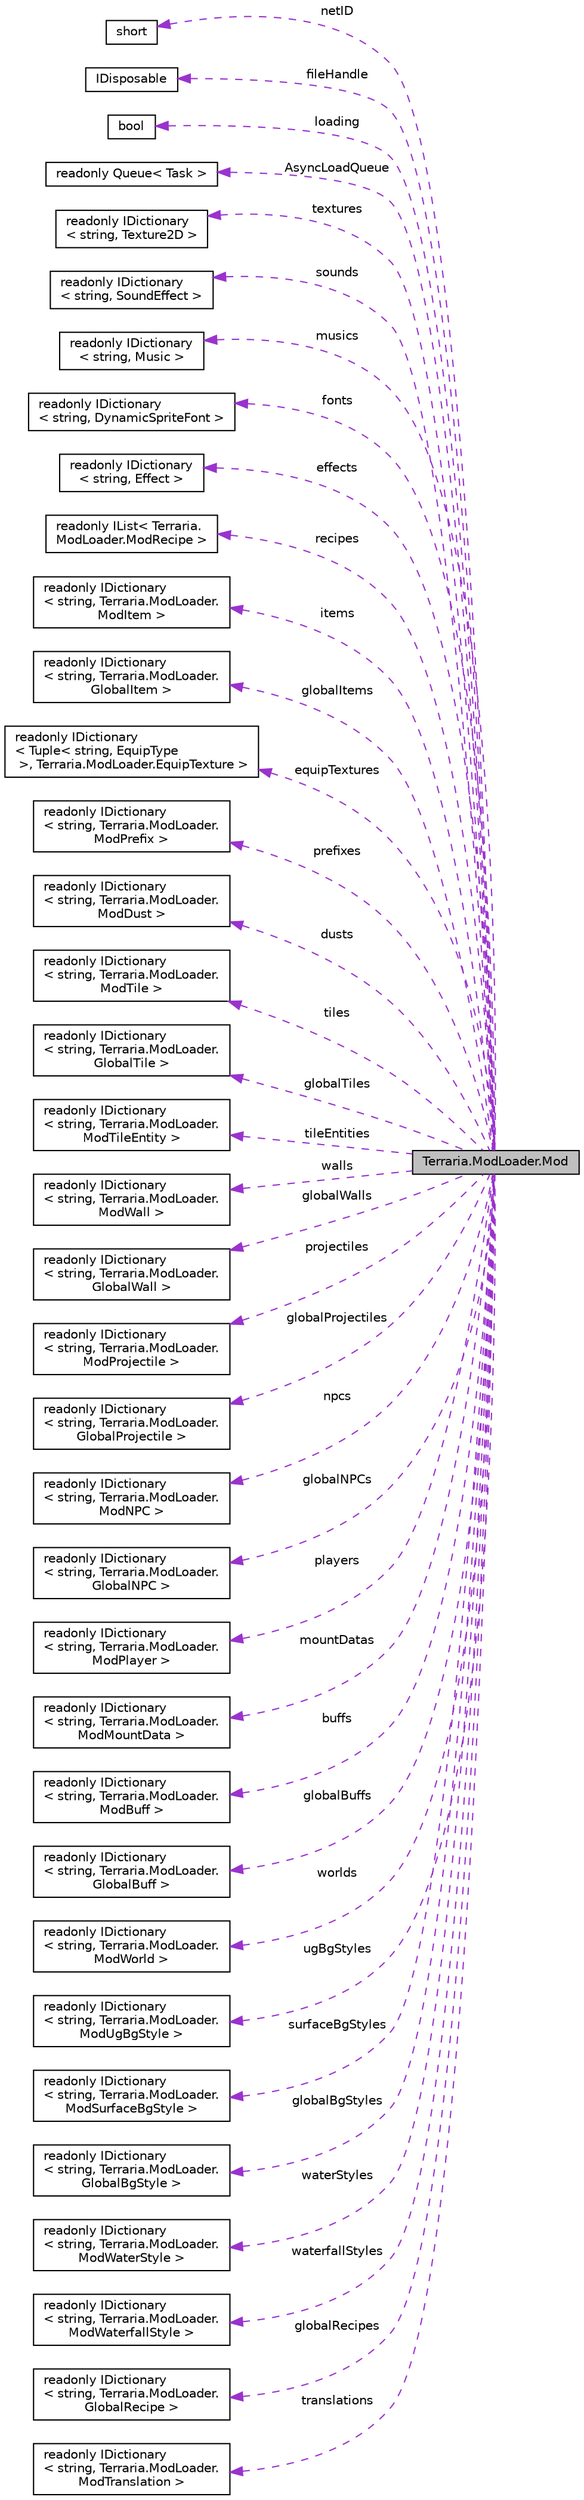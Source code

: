 digraph "Terraria.ModLoader.Mod"
{
 // LATEX_PDF_SIZE
  edge [fontname="Helvetica",fontsize="10",labelfontname="Helvetica",labelfontsize="10"];
  node [fontname="Helvetica",fontsize="10",shape=record];
  rankdir="LR";
  Node1 [label="Terraria.ModLoader.Mod",height=0.2,width=0.4,color="black", fillcolor="grey75", style="filled", fontcolor="black",tooltip="Mod is an abstract class that you will override. It serves as a central place from which the mod's co..."];
  Node2 -> Node1 [dir="back",color="darkorchid3",fontsize="10",style="dashed",label=" netID" ,fontname="Helvetica"];
  Node2 [label="short",height=0.2,width=0.4,color="black", fillcolor="white", style="filled",tooltip=" "];
  Node3 -> Node1 [dir="back",color="darkorchid3",fontsize="10",style="dashed",label=" fileHandle" ,fontname="Helvetica"];
  Node3 [label="IDisposable",height=0.2,width=0.4,color="black", fillcolor="white", style="filled",tooltip=" "];
  Node4 -> Node1 [dir="back",color="darkorchid3",fontsize="10",style="dashed",label=" loading" ,fontname="Helvetica"];
  Node4 [label="bool",height=0.2,width=0.4,color="black", fillcolor="white", style="filled",tooltip=" "];
  Node5 -> Node1 [dir="back",color="darkorchid3",fontsize="10",style="dashed",label=" AsyncLoadQueue" ,fontname="Helvetica"];
  Node5 [label="readonly Queue\< Task \>",height=0.2,width=0.4,color="black", fillcolor="white", style="filled",tooltip=" "];
  Node6 -> Node1 [dir="back",color="darkorchid3",fontsize="10",style="dashed",label=" textures" ,fontname="Helvetica"];
  Node6 [label="readonly IDictionary\l\< string, Texture2D \>",height=0.2,width=0.4,color="black", fillcolor="white", style="filled",tooltip=" "];
  Node7 -> Node1 [dir="back",color="darkorchid3",fontsize="10",style="dashed",label=" sounds" ,fontname="Helvetica"];
  Node7 [label="readonly IDictionary\l\< string, SoundEffect \>",height=0.2,width=0.4,color="black", fillcolor="white", style="filled",tooltip=" "];
  Node8 -> Node1 [dir="back",color="darkorchid3",fontsize="10",style="dashed",label=" musics" ,fontname="Helvetica"];
  Node8 [label="readonly IDictionary\l\< string, Music \>",height=0.2,width=0.4,color="black", fillcolor="white", style="filled",tooltip=" "];
  Node9 -> Node1 [dir="back",color="darkorchid3",fontsize="10",style="dashed",label=" fonts" ,fontname="Helvetica"];
  Node9 [label="readonly IDictionary\l\< string, DynamicSpriteFont \>",height=0.2,width=0.4,color="black", fillcolor="white", style="filled",tooltip=" "];
  Node10 -> Node1 [dir="back",color="darkorchid3",fontsize="10",style="dashed",label=" effects" ,fontname="Helvetica"];
  Node10 [label="readonly IDictionary\l\< string, Effect \>",height=0.2,width=0.4,color="black", fillcolor="white", style="filled",tooltip=" "];
  Node11 -> Node1 [dir="back",color="darkorchid3",fontsize="10",style="dashed",label=" recipes" ,fontname="Helvetica"];
  Node11 [label="readonly IList\< Terraria.\lModLoader.ModRecipe \>",height=0.2,width=0.4,color="black", fillcolor="white", style="filled",tooltip=" "];
  Node12 -> Node1 [dir="back",color="darkorchid3",fontsize="10",style="dashed",label=" items" ,fontname="Helvetica"];
  Node12 [label="readonly IDictionary\l\< string, Terraria.ModLoader.\lModItem \>",height=0.2,width=0.4,color="black", fillcolor="white", style="filled",tooltip=" "];
  Node13 -> Node1 [dir="back",color="darkorchid3",fontsize="10",style="dashed",label=" globalItems" ,fontname="Helvetica"];
  Node13 [label="readonly IDictionary\l\< string, Terraria.ModLoader.\lGlobalItem \>",height=0.2,width=0.4,color="black", fillcolor="white", style="filled",tooltip=" "];
  Node14 -> Node1 [dir="back",color="darkorchid3",fontsize="10",style="dashed",label=" equipTextures" ,fontname="Helvetica"];
  Node14 [label="readonly IDictionary\l\< Tuple\< string, EquipType\l \>, Terraria.ModLoader.EquipTexture \>",height=0.2,width=0.4,color="black", fillcolor="white", style="filled",tooltip=" "];
  Node15 -> Node1 [dir="back",color="darkorchid3",fontsize="10",style="dashed",label=" prefixes" ,fontname="Helvetica"];
  Node15 [label="readonly IDictionary\l\< string, Terraria.ModLoader.\lModPrefix \>",height=0.2,width=0.4,color="black", fillcolor="white", style="filled",tooltip=" "];
  Node16 -> Node1 [dir="back",color="darkorchid3",fontsize="10",style="dashed",label=" dusts" ,fontname="Helvetica"];
  Node16 [label="readonly IDictionary\l\< string, Terraria.ModLoader.\lModDust \>",height=0.2,width=0.4,color="black", fillcolor="white", style="filled",tooltip=" "];
  Node17 -> Node1 [dir="back",color="darkorchid3",fontsize="10",style="dashed",label=" tiles" ,fontname="Helvetica"];
  Node17 [label="readonly IDictionary\l\< string, Terraria.ModLoader.\lModTile \>",height=0.2,width=0.4,color="black", fillcolor="white", style="filled",tooltip=" "];
  Node18 -> Node1 [dir="back",color="darkorchid3",fontsize="10",style="dashed",label=" globalTiles" ,fontname="Helvetica"];
  Node18 [label="readonly IDictionary\l\< string, Terraria.ModLoader.\lGlobalTile \>",height=0.2,width=0.4,color="black", fillcolor="white", style="filled",tooltip=" "];
  Node19 -> Node1 [dir="back",color="darkorchid3",fontsize="10",style="dashed",label=" tileEntities" ,fontname="Helvetica"];
  Node19 [label="readonly IDictionary\l\< string, Terraria.ModLoader.\lModTileEntity \>",height=0.2,width=0.4,color="black", fillcolor="white", style="filled",tooltip=" "];
  Node20 -> Node1 [dir="back",color="darkorchid3",fontsize="10",style="dashed",label=" walls" ,fontname="Helvetica"];
  Node20 [label="readonly IDictionary\l\< string, Terraria.ModLoader.\lModWall \>",height=0.2,width=0.4,color="black", fillcolor="white", style="filled",tooltip=" "];
  Node21 -> Node1 [dir="back",color="darkorchid3",fontsize="10",style="dashed",label=" globalWalls" ,fontname="Helvetica"];
  Node21 [label="readonly IDictionary\l\< string, Terraria.ModLoader.\lGlobalWall \>",height=0.2,width=0.4,color="black", fillcolor="white", style="filled",tooltip=" "];
  Node22 -> Node1 [dir="back",color="darkorchid3",fontsize="10",style="dashed",label=" projectiles" ,fontname="Helvetica"];
  Node22 [label="readonly IDictionary\l\< string, Terraria.ModLoader.\lModProjectile \>",height=0.2,width=0.4,color="black", fillcolor="white", style="filled",tooltip=" "];
  Node23 -> Node1 [dir="back",color="darkorchid3",fontsize="10",style="dashed",label=" globalProjectiles" ,fontname="Helvetica"];
  Node23 [label="readonly IDictionary\l\< string, Terraria.ModLoader.\lGlobalProjectile \>",height=0.2,width=0.4,color="black", fillcolor="white", style="filled",tooltip=" "];
  Node24 -> Node1 [dir="back",color="darkorchid3",fontsize="10",style="dashed",label=" npcs" ,fontname="Helvetica"];
  Node24 [label="readonly IDictionary\l\< string, Terraria.ModLoader.\lModNPC \>",height=0.2,width=0.4,color="black", fillcolor="white", style="filled",tooltip=" "];
  Node25 -> Node1 [dir="back",color="darkorchid3",fontsize="10",style="dashed",label=" globalNPCs" ,fontname="Helvetica"];
  Node25 [label="readonly IDictionary\l\< string, Terraria.ModLoader.\lGlobalNPC \>",height=0.2,width=0.4,color="black", fillcolor="white", style="filled",tooltip=" "];
  Node26 -> Node1 [dir="back",color="darkorchid3",fontsize="10",style="dashed",label=" players" ,fontname="Helvetica"];
  Node26 [label="readonly IDictionary\l\< string, Terraria.ModLoader.\lModPlayer \>",height=0.2,width=0.4,color="black", fillcolor="white", style="filled",tooltip=" "];
  Node27 -> Node1 [dir="back",color="darkorchid3",fontsize="10",style="dashed",label=" mountDatas" ,fontname="Helvetica"];
  Node27 [label="readonly IDictionary\l\< string, Terraria.ModLoader.\lModMountData \>",height=0.2,width=0.4,color="black", fillcolor="white", style="filled",tooltip=" "];
  Node28 -> Node1 [dir="back",color="darkorchid3",fontsize="10",style="dashed",label=" buffs" ,fontname="Helvetica"];
  Node28 [label="readonly IDictionary\l\< string, Terraria.ModLoader.\lModBuff \>",height=0.2,width=0.4,color="black", fillcolor="white", style="filled",tooltip=" "];
  Node29 -> Node1 [dir="back",color="darkorchid3",fontsize="10",style="dashed",label=" globalBuffs" ,fontname="Helvetica"];
  Node29 [label="readonly IDictionary\l\< string, Terraria.ModLoader.\lGlobalBuff \>",height=0.2,width=0.4,color="black", fillcolor="white", style="filled",tooltip=" "];
  Node30 -> Node1 [dir="back",color="darkorchid3",fontsize="10",style="dashed",label=" worlds" ,fontname="Helvetica"];
  Node30 [label="readonly IDictionary\l\< string, Terraria.ModLoader.\lModWorld \>",height=0.2,width=0.4,color="black", fillcolor="white", style="filled",tooltip=" "];
  Node31 -> Node1 [dir="back",color="darkorchid3",fontsize="10",style="dashed",label=" ugBgStyles" ,fontname="Helvetica"];
  Node31 [label="readonly IDictionary\l\< string, Terraria.ModLoader.\lModUgBgStyle \>",height=0.2,width=0.4,color="black", fillcolor="white", style="filled",tooltip=" "];
  Node32 -> Node1 [dir="back",color="darkorchid3",fontsize="10",style="dashed",label=" surfaceBgStyles" ,fontname="Helvetica"];
  Node32 [label="readonly IDictionary\l\< string, Terraria.ModLoader.\lModSurfaceBgStyle \>",height=0.2,width=0.4,color="black", fillcolor="white", style="filled",tooltip=" "];
  Node33 -> Node1 [dir="back",color="darkorchid3",fontsize="10",style="dashed",label=" globalBgStyles" ,fontname="Helvetica"];
  Node33 [label="readonly IDictionary\l\< string, Terraria.ModLoader.\lGlobalBgStyle \>",height=0.2,width=0.4,color="black", fillcolor="white", style="filled",tooltip=" "];
  Node34 -> Node1 [dir="back",color="darkorchid3",fontsize="10",style="dashed",label=" waterStyles" ,fontname="Helvetica"];
  Node34 [label="readonly IDictionary\l\< string, Terraria.ModLoader.\lModWaterStyle \>",height=0.2,width=0.4,color="black", fillcolor="white", style="filled",tooltip=" "];
  Node35 -> Node1 [dir="back",color="darkorchid3",fontsize="10",style="dashed",label=" waterfallStyles" ,fontname="Helvetica"];
  Node35 [label="readonly IDictionary\l\< string, Terraria.ModLoader.\lModWaterfallStyle \>",height=0.2,width=0.4,color="black", fillcolor="white", style="filled",tooltip=" "];
  Node36 -> Node1 [dir="back",color="darkorchid3",fontsize="10",style="dashed",label=" globalRecipes" ,fontname="Helvetica"];
  Node36 [label="readonly IDictionary\l\< string, Terraria.ModLoader.\lGlobalRecipe \>",height=0.2,width=0.4,color="black", fillcolor="white", style="filled",tooltip=" "];
  Node37 -> Node1 [dir="back",color="darkorchid3",fontsize="10",style="dashed",label=" translations" ,fontname="Helvetica"];
  Node37 [label="readonly IDictionary\l\< string, Terraria.ModLoader.\lModTranslation \>",height=0.2,width=0.4,color="black", fillcolor="white", style="filled",tooltip=" "];
}
